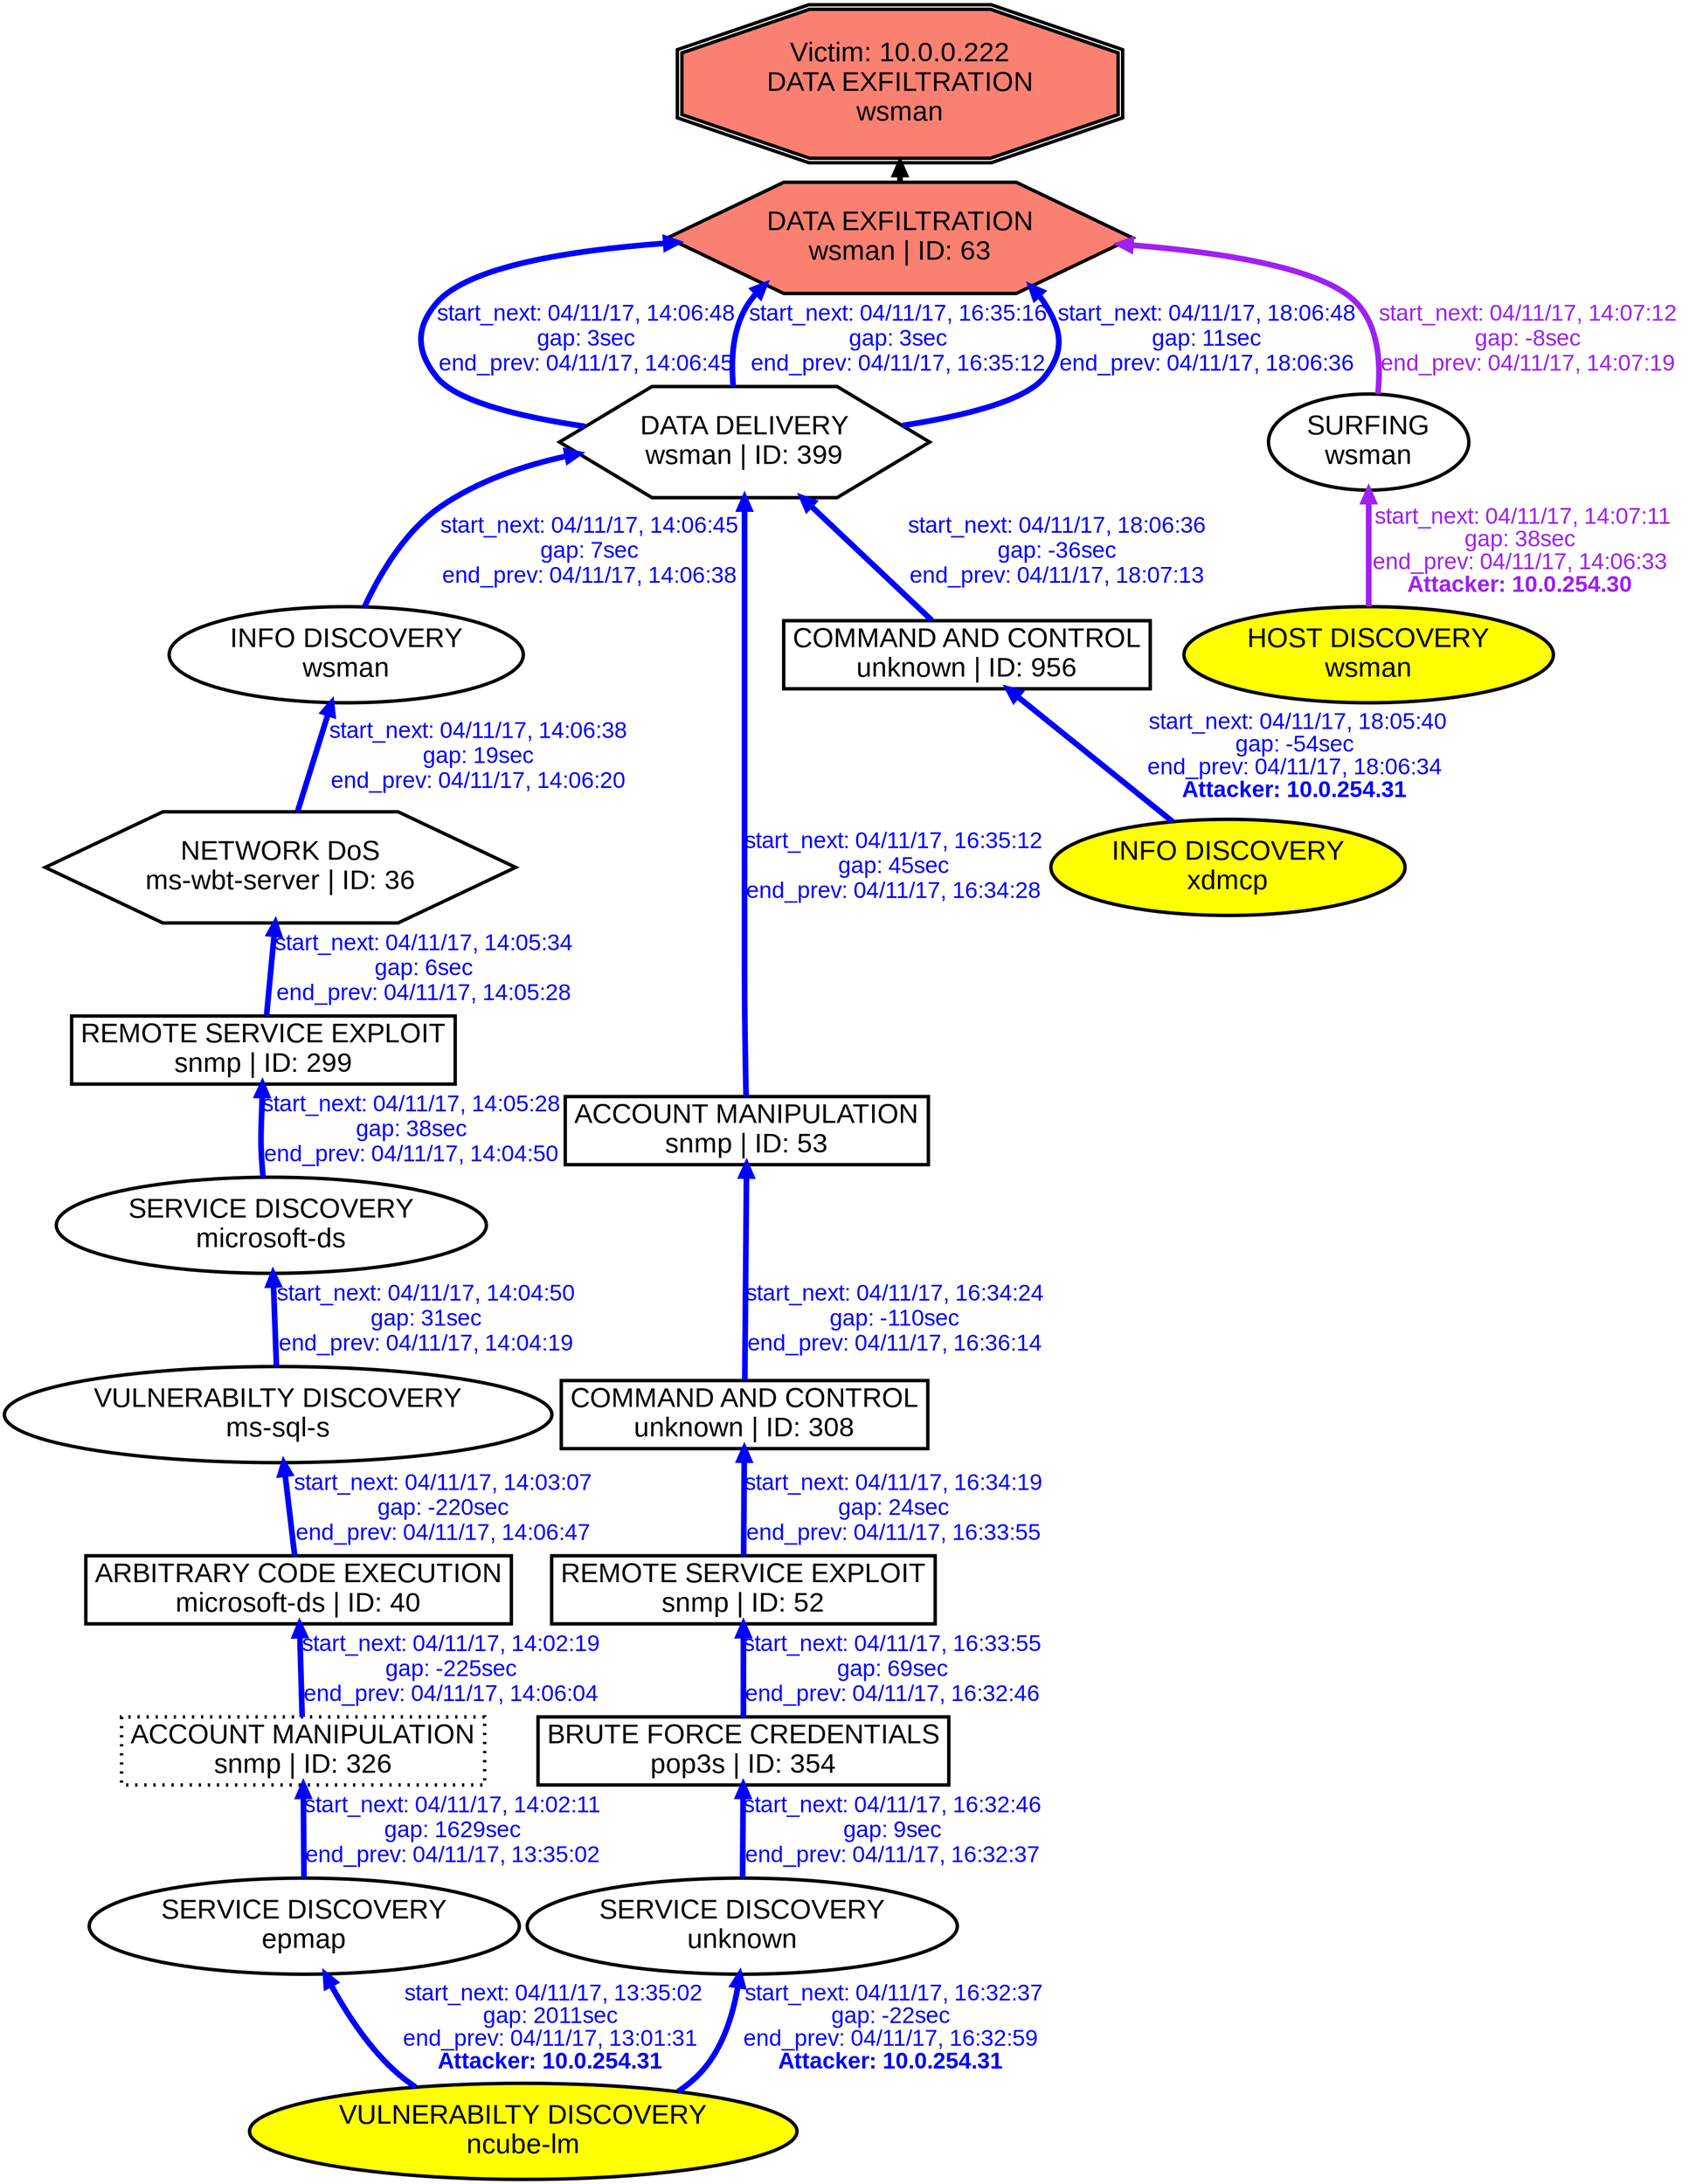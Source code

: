 digraph DATAEXFILTRATIONwsman {
rankdir="BT"; 
 graph [ nodesep="0.1", ranksep="0.02"] 
 node [ fontname=Arial, fontsize=24,penwidth=3]; 
 edge [ fontname=Arial, fontsize=20,penwidth=5 ];
"Victim: 10.0.0.222
DATA EXFILTRATION
wsman" [shape=doubleoctagon, style=filled, fillcolor=salmon];
{ rank = max; "Victim: 10.0.0.222
DATA EXFILTRATION
wsman"}
"DATA EXFILTRATION
wsman | ID: 63" -> "Victim: 10.0.0.222
DATA EXFILTRATION
wsman"
"DATA EXFILTRATION
wsman | ID: 63" [style=filled, fillcolor= salmon]
{ rank=same; "DATA EXFILTRATION
wsman | ID: 63"}
"VULNERABILTY DISCOVERY
ncube-lm" [style=filled, fillcolor= yellow]
"VULNERABILTY DISCOVERY
ncube-lm" -> "SERVICE DISCOVERY
epmap" [ color=blue] [label=<<font color="blue"> start_next: 04/11/17, 13:35:02<br/>gap: 2011sec<br/>end_prev: 04/11/17, 13:01:31</font><br/><font color="blue"><b>Attacker: 10.0.254.31</b></font>>]
"SERVICE DISCOVERY
epmap" -> "ACCOUNT MANIPULATION
snmp | ID: 326" [ label="start_next: 04/11/17, 14:02:11
gap: 1629sec
end_prev: 04/11/17, 13:35:02"][ fontcolor="blue" color=blue]
"ACCOUNT MANIPULATION
snmp | ID: 326" -> "ARBITRARY CODE EXECUTION
microsoft-ds | ID: 40" [ label="start_next: 04/11/17, 14:02:19
gap: -225sec
end_prev: 04/11/17, 14:06:04"][ fontcolor="blue" color=blue]
"ARBITRARY CODE EXECUTION
microsoft-ds | ID: 40" -> "VULNERABILTY DISCOVERY
ms-sql-s" [ label="start_next: 04/11/17, 14:03:07
gap: -220sec
end_prev: 04/11/17, 14:06:47"][ fontcolor="blue" color=blue]
"VULNERABILTY DISCOVERY
ms-sql-s" -> "SERVICE DISCOVERY
microsoft-ds" [ label="start_next: 04/11/17, 14:04:50
gap: 31sec
end_prev: 04/11/17, 14:04:19"][ fontcolor="blue" color=blue]
"SERVICE DISCOVERY
microsoft-ds" -> "REMOTE SERVICE EXPLOIT
snmp | ID: 299" [ label="start_next: 04/11/17, 14:05:28
gap: 38sec
end_prev: 04/11/17, 14:04:50"][ fontcolor="blue" color=blue]
"REMOTE SERVICE EXPLOIT
snmp | ID: 299" -> "NETWORK DoS
ms-wbt-server | ID: 36" [ label="start_next: 04/11/17, 14:05:34
gap: 6sec
end_prev: 04/11/17, 14:05:28"][ fontcolor="blue" color=blue]
"NETWORK DoS
ms-wbt-server | ID: 36" -> "INFO DISCOVERY
wsman" [ label="start_next: 04/11/17, 14:06:38
gap: 19sec
end_prev: 04/11/17, 14:06:20"][ fontcolor="blue" color=blue]
"INFO DISCOVERY
wsman" -> "DATA DELIVERY
wsman | ID: 399" [ label="start_next: 04/11/17, 14:06:45
gap: 7sec
end_prev: 04/11/17, 14:06:38"][ fontcolor="blue" color=blue]
"DATA DELIVERY
wsman | ID: 399" -> "DATA EXFILTRATION
wsman | ID: 63" [ label="start_next: 04/11/17, 14:06:48
gap: 3sec
end_prev: 04/11/17, 14:06:45"][ fontcolor="blue" color=blue]
"VULNERABILTY DISCOVERY
ncube-lm" [style=filled, fillcolor= yellow]
"VULNERABILTY DISCOVERY
ncube-lm" -> "SERVICE DISCOVERY
unknown" [ color=blue] [label=<<font color="blue"> start_next: 04/11/17, 16:32:37<br/>gap: -22sec<br/>end_prev: 04/11/17, 16:32:59</font><br/><font color="blue"><b>Attacker: 10.0.254.31</b></font>>]
"SERVICE DISCOVERY
unknown" -> "BRUTE FORCE CREDENTIALS
pop3s | ID: 354" [ label="start_next: 04/11/17, 16:32:46
gap: 9sec
end_prev: 04/11/17, 16:32:37"][ fontcolor="blue" color=blue]
"BRUTE FORCE CREDENTIALS
pop3s | ID: 354" -> "REMOTE SERVICE EXPLOIT
snmp | ID: 52" [ label="start_next: 04/11/17, 16:33:55
gap: 69sec
end_prev: 04/11/17, 16:32:46"][ fontcolor="blue" color=blue]
"REMOTE SERVICE EXPLOIT
snmp | ID: 52" -> "COMMAND AND CONTROL
unknown | ID: 308" [ label="start_next: 04/11/17, 16:34:19
gap: 24sec
end_prev: 04/11/17, 16:33:55"][ fontcolor="blue" color=blue]
"COMMAND AND CONTROL
unknown | ID: 308" -> "ACCOUNT MANIPULATION
snmp | ID: 53" [ label="start_next: 04/11/17, 16:34:24
gap: -110sec
end_prev: 04/11/17, 16:36:14"][ fontcolor="blue" color=blue]
"ACCOUNT MANIPULATION
snmp | ID: 53" -> "DATA DELIVERY
wsman | ID: 399" [ label="start_next: 04/11/17, 16:35:12
gap: 45sec
end_prev: 04/11/17, 16:34:28"][ fontcolor="blue" color=blue]
"DATA DELIVERY
wsman | ID: 399" -> "DATA EXFILTRATION
wsman | ID: 63" [ label="start_next: 04/11/17, 16:35:16
gap: 3sec
end_prev: 04/11/17, 16:35:12"][ fontcolor="blue" color=blue]
"INFO DISCOVERY
xdmcp" [style=filled, fillcolor= yellow]
"INFO DISCOVERY
xdmcp" -> "COMMAND AND CONTROL
unknown | ID: 956" [ color=blue] [label=<<font color="blue"> start_next: 04/11/17, 18:05:40<br/>gap: -54sec<br/>end_prev: 04/11/17, 18:06:34</font><br/><font color="blue"><b>Attacker: 10.0.254.31</b></font>>]
"COMMAND AND CONTROL
unknown | ID: 956" -> "DATA DELIVERY
wsman | ID: 399" [ label="start_next: 04/11/17, 18:06:36
gap: -36sec
end_prev: 04/11/17, 18:07:13"][ fontcolor="blue" color=blue]
"DATA DELIVERY
wsman | ID: 399" -> "DATA EXFILTRATION
wsman | ID: 63" [ label="start_next: 04/11/17, 18:06:48
gap: 11sec
end_prev: 04/11/17, 18:06:36"][ fontcolor="blue" color=blue]
"HOST DISCOVERY
wsman" [style=filled, fillcolor= yellow]
"HOST DISCOVERY
wsman" -> "SURFING
wsman" [ color=purple] [label=<<font color="purple"> start_next: 04/11/17, 14:07:11<br/>gap: 38sec<br/>end_prev: 04/11/17, 14:06:33</font><br/><font color="purple"><b>Attacker: 10.0.254.30</b></font>>]
"SURFING
wsman" -> "DATA EXFILTRATION
wsman | ID: 63" [ label="start_next: 04/11/17, 14:07:12
gap: -8sec
end_prev: 04/11/17, 14:07:19"][ fontcolor="purple" color=purple]
"VULNERABILTY DISCOVERY
ncube-lm" [shape=oval]
"VULNERABILTY DISCOVERY
ncube-lm" [tooltip="ET POLICY Suspicious inbound to Oracle SQL port 1521
ET POLICY Suspicious inbound to mSQL port 4333"]
"SERVICE DISCOVERY
epmap" [shape=oval]
"SERVICE DISCOVERY
epmap" [tooltip="ET SCAN Behavioral Unusual Port 135 traffic Potential Scan or Infection"]
"ACCOUNT MANIPULATION
snmp | ID: 326" [style="dotted", shape=box]
"ACCOUNT MANIPULATION
snmp | ID: 326" [tooltip="GPL SNMP private access udp
GPL SNMP public access udp"]
"ARBITRARY CODE EXECUTION
microsoft-ds | ID: 40" [shape=box]
"ARBITRARY CODE EXECUTION
microsoft-ds | ID: 40" [tooltip="GPL NETBIOS DCERPC Remote Activation bind attempt
GPL NETBIOS SMB-DS Session Setup NTMLSSP unicode asn1 overflow attempt
GPL NETBIOS DCERPC IActivation little endian bind attempt"]
"VULNERABILTY DISCOVERY
ms-sql-s" [shape=oval]
"VULNERABILTY DISCOVERY
ms-sql-s" [tooltip="ET POLICY Suspicious inbound to MSSQL port 1433
ET POLICY Suspicious inbound to mySQL port 3306
ET POLICY Suspicious inbound to mSQL port 4333"]
"SERVICE DISCOVERY
microsoft-ds" [shape=oval]
"SERVICE DISCOVERY
microsoft-ds" [tooltip="ET SCAN Behavioral Unusual Port 445 traffic Potential Scan or Infection"]
"REMOTE SERVICE EXPLOIT
snmp | ID: 299" [shape=box]
"REMOTE SERVICE EXPLOIT
snmp | ID: 299" [tooltip="ET SNMP Samsung Printer SNMP Hardcode RW Community String"]
"NETWORK DoS
ms-wbt-server | ID: 36" [shape=hexagon]
"NETWORK DoS
ms-wbt-server | ID: 36" [tooltip="ET DOS Microsoft Remote Desktop (RDP) Syn then Reset 30 Second DoS Attempt"]
"INFO DISCOVERY
wsman" [shape=oval]
"INFO DISCOVERY
wsman" [tooltip="GPL WEB_SERVER mod_gzip_status access"]
"DATA DELIVERY
wsman | ID: 399" [shape=hexagon]
"DATA DELIVERY
wsman | ID: 399" [tooltip="GPL WEB_SERVER perl post attempt"]
"DATA EXFILTRATION
wsman | ID: 63" [shape=hexagon]
"DATA EXFILTRATION
wsman | ID: 63" [tooltip="ET WEB_SPECIFIC_APPS PHP-CGI query string parameter vulnerability"]
"SERVICE DISCOVERY
unknown" [shape=oval]
"SERVICE DISCOVERY
unknown" [tooltip="ET SCAN Potential VNC Scan 5900-5920"]
"BRUTE FORCE CREDENTIALS
pop3s | ID: 354" [shape=box]
"BRUTE FORCE CREDENTIALS
pop3s | ID: 354" [tooltip="ET SCAN Rapid POP3S Connections - Possible Brute Force Attack"]
"REMOTE SERVICE EXPLOIT
snmp | ID: 52" [shape=box]
"REMOTE SERVICE EXPLOIT
snmp | ID: 52" [tooltip="ET SNMP Samsung Printer SNMP Hardcode RW Community String"]
"COMMAND AND CONTROL
unknown | ID: 308" [shape=box]
"COMMAND AND CONTROL
unknown | ID: 308" [tooltip="ET POLICY RDP connection confirm"]
"ACCOUNT MANIPULATION
snmp | ID: 53" [shape=box]
"ACCOUNT MANIPULATION
snmp | ID: 53" [tooltip="GPL SNMP public access udp"]
"INFO DISCOVERY
xdmcp" [shape=oval]
"INFO DISCOVERY
xdmcp" [tooltip="GPL WEB_SERVER mod_gzip_status access
GPL RPC xdmcp info query"]
"COMMAND AND CONTROL
unknown | ID: 956" [shape=box]
"COMMAND AND CONTROL
unknown | ID: 956" [tooltip="ET POLICY RDP connection confirm"]
"HOST DISCOVERY
wsman" [shape=oval]
"HOST DISCOVERY
wsman" [tooltip="ET SCAN Possible Nmap User-Agent Observed
ET SCAN Nmap Scripting Engine User-Agent Detected (Nmap Scripting Engine)"]
"SURFING
wsman" [shape=oval]
"SURFING
wsman" [tooltip="ET WEB_SERVER WEB-PHP phpinfo access"]
}
